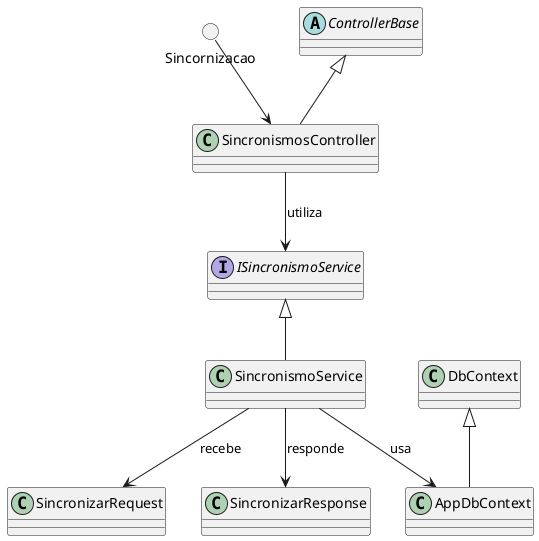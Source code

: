 @startuml Diagrama de Classe Sincronismo API

circle Sincornizacao

class SincronismosController

abstract class ControllerBase

interface ISincronismoService

class SincronismoService

class AppDbContext

Sincornizacao --> SincronismosController
ControllerBase <|-- SincronismosController
SincronismosController --> ISincronismoService : utiliza
ISincronismoService <|-- SincronismoService
SincronismoService --> SincronizarRequest : recebe
SincronismoService --> AppDbContext : usa
SincronismoService --> SincronizarResponse : responde
DbContext <|-- AppDbContext  

@enduml